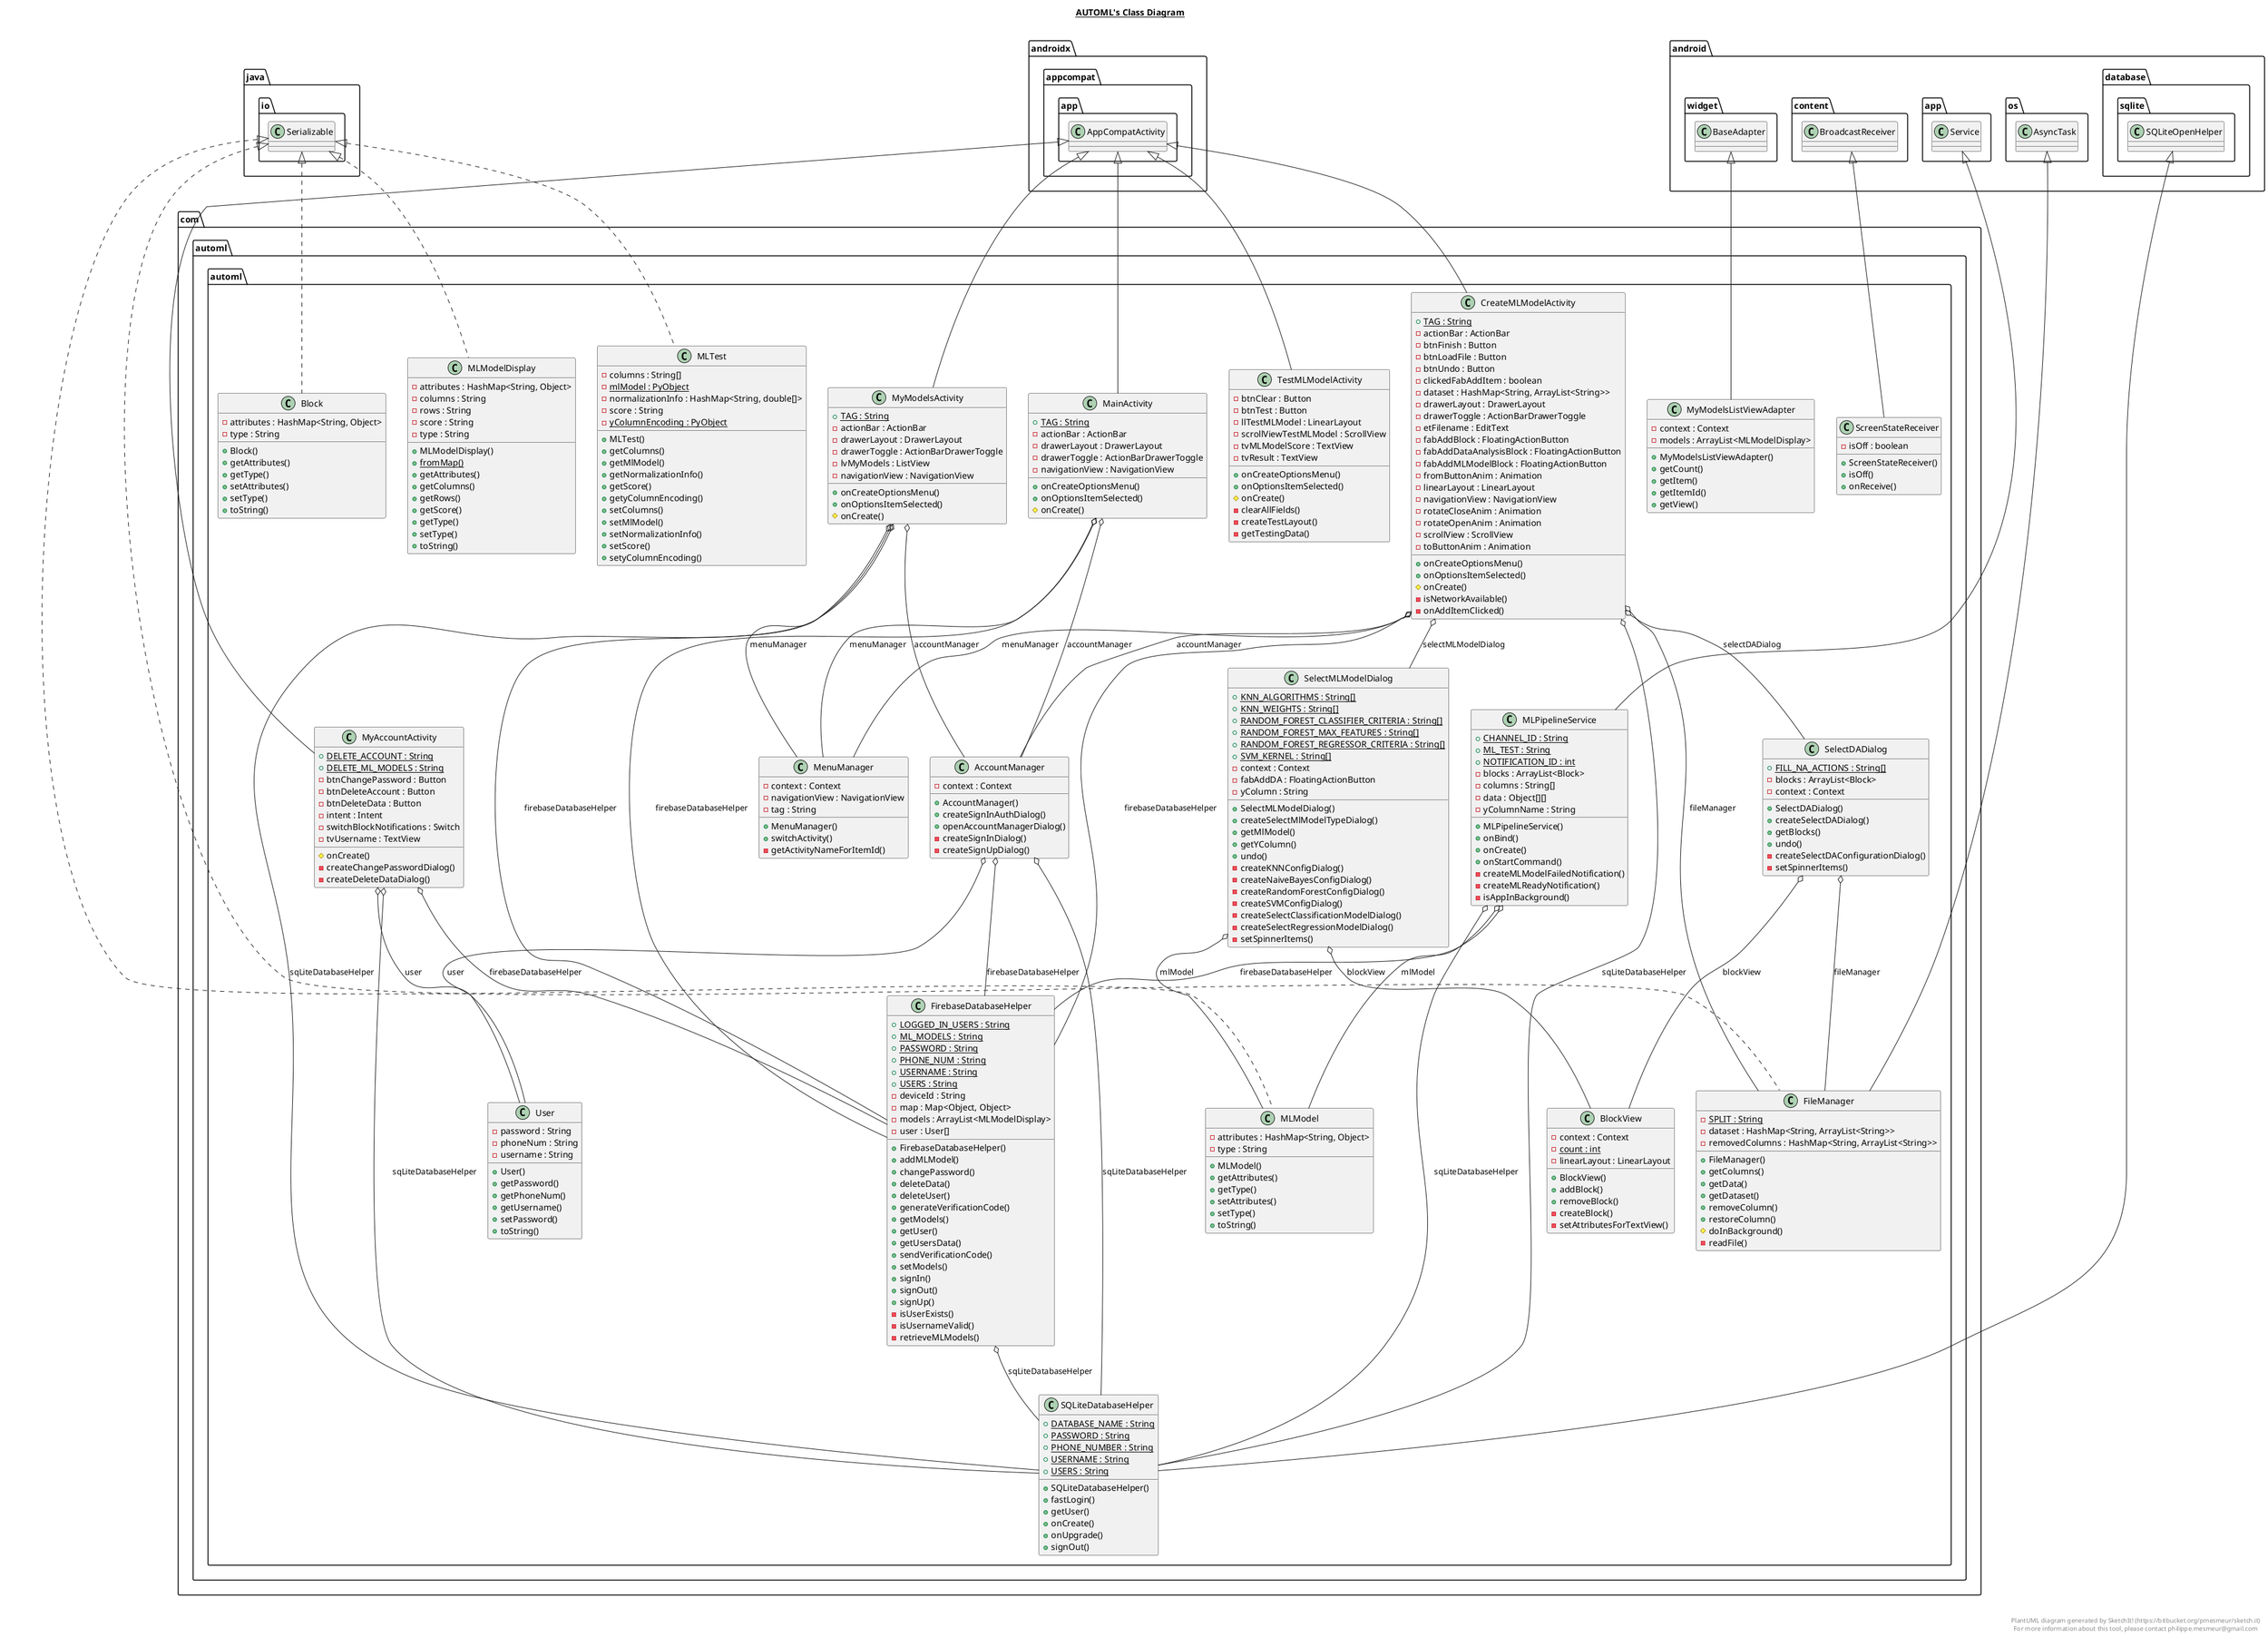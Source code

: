 @startuml

title __AUTOML's Class Diagram__\n

  namespace com.automl.automl {
    class com.automl.automl.AccountManager {
        - context : Context
        + AccountManager()
        + createSignInAuthDialog()
        + openAccountManagerDialog()
        - createSignInDialog()
        - createSignUpDialog()
    }
  }
  

  namespace com.automl.automl {
    class com.automl.automl.Block {
        - attributes : HashMap<String, Object>
        - type : String
        + Block()
        + getAttributes()
        + getType()
        + setAttributes()
        + setType()
        + toString()
    }
  }
  

  namespace com.automl.automl {
    class com.automl.automl.BlockView {
        - context : Context
        {static} - count : int
        - linearLayout : LinearLayout
        + BlockView()
        + addBlock()
        + removeBlock()
        - createBlock()
        - setAttributesForTextView()
    }
  }
  

  namespace com.automl.automl {
    class com.automl.automl.CreateMLModelActivity {
        {static} + TAG : String
        - actionBar : ActionBar
        - btnFinish : Button
        - btnLoadFile : Button
        - btnUndo : Button
        - clickedFabAddItem : boolean
        - dataset : HashMap<String, ArrayList<String>>
        - drawerLayout : DrawerLayout
        - drawerToggle : ActionBarDrawerToggle
        - etFilename : EditText
        - fabAddBlock : FloatingActionButton
        - fabAddDataAnalysisBlock : FloatingActionButton
        - fabAddMLModelBlock : FloatingActionButton
        - fromButtonAnim : Animation
        - linearLayout : LinearLayout
        - navigationView : NavigationView
        - rotateCloseAnim : Animation
        - rotateOpenAnim : Animation
        - scrollView : ScrollView
        - toButtonAnim : Animation
        + onCreateOptionsMenu()
        + onOptionsItemSelected()
        # onCreate()
        - isNetworkAvailable()
        - onAddItemClicked()
    }
  }
  

  namespace com.automl.automl {
    class com.automl.automl.FileManager {
        {static} - SPLIT : String
        - dataset : HashMap<String, ArrayList<String>>
        - removedColumns : HashMap<String, ArrayList<String>>
        + FileManager()
        + getColumns()
        + getData()
        + getDataset()
        + removeColumn()
        + restoreColumn()
        # doInBackground()
        - readFile()
    }
  }
  

  namespace com.automl.automl {
    class com.automl.automl.FirebaseDatabaseHelper {
        {static} + LOGGED_IN_USERS : String
        {static} + ML_MODELS : String
        {static} + PASSWORD : String
        {static} + PHONE_NUM : String
        {static} + USERNAME : String
        {static} + USERS : String
        - deviceId : String
        - map : Map<Object, Object>
        - models : ArrayList<MLModelDisplay>
        - user : User[]
        + FirebaseDatabaseHelper()
        + addMLModel()
        + changePassword()
        + deleteData()
        + deleteUser()
        + generateVerificationCode()
        + getModels()
        + getUser()
        + getUsersData()
        + sendVerificationCode()
        + setModels()
        + signIn()
        + signOut()
        + signUp()
        - isUserExists()
        - isUsernameValid()
        - retrieveMLModels()
    }
  }
  

  namespace com.automl.automl {
    class com.automl.automl.MLModel {
        - attributes : HashMap<String, Object>
        - type : String
        + MLModel()
        + getAttributes()
        + getType()
        + setAttributes()
        + setType()
        + toString()
    }
  }
  

  namespace com.automl.automl {
    class com.automl.automl.MLModelDisplay {
        - attributes : HashMap<String, Object>
        - columns : String
        - rows : String
        - score : String
        - type : String
        + MLModelDisplay()
        {static} + fromMap()
        + getAttributes()
        + getColumns()
        + getRows()
        + getScore()
        + getType()
        + setType()
        + toString()
    }
  }
  

  namespace com.automl.automl {
    class com.automl.automl.MLPipelineService {
        {static} + CHANNEL_ID : String
        {static} + ML_TEST : String
        {static} + NOTIFICATION_ID : int
        - blocks : ArrayList<Block>
        - columns : String[]
        - data : Object[][]
        - yColumnName : String
        + MLPipelineService()
        + onBind()
        + onCreate()
        + onStartCommand()
        - createMLModelFailedNotification()
        - createMLReadyNotification()
        - isAppInBackground()
    }
  }
  

  namespace com.automl.automl {
    class com.automl.automl.MLTest {
        - columns : String[]
        {static} - mlModel : PyObject
        - normalizationInfo : HashMap<String, double[]>
        - score : String
        {static} - yColumnEncoding : PyObject
        + MLTest()
        + getColumns()
        + getMlModel()
        + getNormalizationInfo()
        + getScore()
        + getyColumnEncoding()
        + setColumns()
        + setMlModel()
        + setNormalizationInfo()
        + setScore()
        + setyColumnEncoding()
    }
  }
  

  namespace com.automl.automl {
    class com.automl.automl.MainActivity {
        {static} + TAG : String
        - actionBar : ActionBar
        - drawerLayout : DrawerLayout
        - drawerToggle : ActionBarDrawerToggle
        - navigationView : NavigationView
        + onCreateOptionsMenu()
        + onOptionsItemSelected()
        # onCreate()
    }
  }
  

  namespace com.automl.automl {
    class com.automl.automl.MenuManager {
        - context : Context
        - navigationView : NavigationView
        - tag : String
        + MenuManager()
        + switchActivity()
        - getActivityNameForItemId()
    }
  }
  

  namespace com.automl.automl {
    class com.automl.automl.MyAccountActivity {
        {static} + DELETE_ACCOUNT : String
        {static} + DELETE_ML_MODELS : String
        - btnChangePassword : Button
        - btnDeleteAccount : Button
        - btnDeleteData : Button
        - intent : Intent
        - switchBlockNotifications : Switch
        - tvUsername : TextView
        # onCreate()
        - createChangePasswordDialog()
        - createDeleteDataDialog()
    }
  }
  

  namespace com.automl.automl {
    class com.automl.automl.MyModelsActivity {
        {static} + TAG : String
        - actionBar : ActionBar
        - drawerLayout : DrawerLayout
        - drawerToggle : ActionBarDrawerToggle
        - lvMyModels : ListView
        - navigationView : NavigationView
        + onCreateOptionsMenu()
        + onOptionsItemSelected()
        # onCreate()
    }
  }
  

  namespace com.automl.automl {
    class com.automl.automl.MyModelsListViewAdapter {
        - context : Context
        - models : ArrayList<MLModelDisplay>
        + MyModelsListViewAdapter()
        + getCount()
        + getItem()
        + getItemId()
        + getView()
    }
  }
  

  namespace com.automl.automl {
    class com.automl.automl.SQLiteDatabaseHelper {
        {static} + DATABASE_NAME : String
        {static} + PASSWORD : String
        {static} + PHONE_NUMBER : String
        {static} + USERNAME : String
        {static} + USERS : String
        + SQLiteDatabaseHelper()
        + fastLogin()
        + getUser()
        + onCreate()
        + onUpgrade()
        + signOut()
    }
  }
  

  namespace com.automl.automl {
    class com.automl.automl.ScreenStateReceiver {
        - isOff : boolean
        + ScreenStateReceiver()
        + isOff()
        + onReceive()
    }
  }
  

  namespace com.automl.automl {
    class com.automl.automl.SelectDADialog {
        {static} + FILL_NA_ACTIONS : String[]
        - blocks : ArrayList<Block>
        - context : Context
        + SelectDADialog()
        + createSelectDADialog()
        + getBlocks()
        + undo()
        - createSelectDAConfigurationDialog()
        - setSpinnerItems()
    }
  }
  

  namespace com.automl.automl {
    class com.automl.automl.SelectMLModelDialog {
        {static} + KNN_ALGORITHMS : String[]
        {static} + KNN_WEIGHTS : String[]
        {static} + RANDOM_FOREST_CLASSIFIER_CRITERIA : String[]
        {static} + RANDOM_FOREST_MAX_FEATURES : String[]
        {static} + RANDOM_FOREST_REGRESSOR_CRITERIA : String[]
        {static} + SVM_KERNEL : String[]
        - context : Context
        - fabAddDA : FloatingActionButton
        - yColumn : String
        + SelectMLModelDialog()
        + createSelectMlModelTypeDialog()
        + getMlModel()
        + getYColumn()
        + undo()
        - createKNNConfigDialog()
        - createNaiveBayesConfigDialog()
        - createRandomForestConfigDialog()
        - createSVMConfigDialog()
        - createSelectClassificationModelDialog()
        - createSelectRegressionModelDialog()
        - setSpinnerItems()
    }
  }
  

  namespace com.automl.automl {
    class com.automl.automl.TestMLModelActivity {
        - btnClear : Button
        - btnTest : Button
        - llTestMLModel : LinearLayout
        - scrollViewTestMLModel : ScrollView
        - tvMLModelScore : TextView
        - tvResult : TextView
        + onCreateOptionsMenu()
        + onOptionsItemSelected()
        # onCreate()
        - clearAllFields()
        - createTestLayout()
        - getTestingData()
    }
  }
  

  namespace com.automl.automl {
    class com.automl.automl.User {
        - password : String
        - phoneNum : String
        - username : String
        + User()
        + getPassword()
        + getPhoneNum()
        + getUsername()
        + setPassword()
        + toString()
    }
  }
  

  com.automl.automl.AccountManager o-- com.automl.automl.FirebaseDatabaseHelper : firebaseDatabaseHelper
  com.automl.automl.AccountManager o-- com.automl.automl.SQLiteDatabaseHelper : sqLiteDatabaseHelper
  com.automl.automl.AccountManager o-- com.automl.automl.User : user
  com.automl.automl.Block .up.|> java.io.Serializable
  com.automl.automl.CreateMLModelActivity -up-|> androidx.appcompat.app.AppCompatActivity
  com.automl.automl.CreateMLModelActivity o-- com.automl.automl.AccountManager : accountManager
  com.automl.automl.CreateMLModelActivity o-- com.automl.automl.FileManager : fileManager
  com.automl.automl.CreateMLModelActivity o-- com.automl.automl.FirebaseDatabaseHelper : firebaseDatabaseHelper
  com.automl.automl.CreateMLModelActivity o-- com.automl.automl.MenuManager : menuManager
  com.automl.automl.CreateMLModelActivity o-- com.automl.automl.SelectDADialog : selectDADialog
  com.automl.automl.CreateMLModelActivity o-- com.automl.automl.SelectMLModelDialog : selectMLModelDialog
  com.automl.automl.CreateMLModelActivity o-- com.automl.automl.SQLiteDatabaseHelper : sqLiteDatabaseHelper
  com.automl.automl.FileManager .up.|> java.io.Serializable
  com.automl.automl.FileManager -up-|> android.os.AsyncTask
  com.automl.automl.FirebaseDatabaseHelper o-- com.automl.automl.SQLiteDatabaseHelper : sqLiteDatabaseHelper
  com.automl.automl.MLModel .up.|> java.io.Serializable
  com.automl.automl.MLModelDisplay .up.|> java.io.Serializable
  com.automl.automl.MLPipelineService -up-|> android.app.Service
  com.automl.automl.MLPipelineService o-- com.automl.automl.FirebaseDatabaseHelper : firebaseDatabaseHelper
  com.automl.automl.MLPipelineService o-- com.automl.automl.MLModel : mlModel
  com.automl.automl.MLPipelineService o-- com.automl.automl.SQLiteDatabaseHelper : sqLiteDatabaseHelper
  com.automl.automl.MLTest .up.|> java.io.Serializable
  com.automl.automl.MainActivity -up-|> androidx.appcompat.app.AppCompatActivity
  com.automl.automl.MainActivity o-- com.automl.automl.AccountManager : accountManager
  com.automl.automl.MainActivity o-- com.automl.automl.FirebaseDatabaseHelper : firebaseDatabaseHelper
  com.automl.automl.MainActivity o-- com.automl.automl.MenuManager : menuManager
  com.automl.automl.MyAccountActivity -up-|> androidx.appcompat.app.AppCompatActivity
  com.automl.automl.MyAccountActivity o-- com.automl.automl.FirebaseDatabaseHelper : firebaseDatabaseHelper
  com.automl.automl.MyAccountActivity o-- com.automl.automl.SQLiteDatabaseHelper : sqLiteDatabaseHelper
  com.automl.automl.MyAccountActivity o-- com.automl.automl.User : user
  com.automl.automl.MyModelsActivity -up-|> androidx.appcompat.app.AppCompatActivity
  com.automl.automl.MyModelsActivity o-- com.automl.automl.AccountManager : accountManager
  com.automl.automl.MyModelsActivity o-- com.automl.automl.FirebaseDatabaseHelper : firebaseDatabaseHelper
  com.automl.automl.MyModelsActivity o-- com.automl.automl.MenuManager : menuManager
  com.automl.automl.MyModelsActivity o-- com.automl.automl.SQLiteDatabaseHelper : sqLiteDatabaseHelper
  com.automl.automl.MyModelsListViewAdapter -up-|> android.widget.BaseAdapter
  com.automl.automl.SQLiteDatabaseHelper -up-|> android.database.sqlite.SQLiteOpenHelper
  com.automl.automl.ScreenStateReceiver -up-|> android.content.BroadcastReceiver
  com.automl.automl.SelectDADialog o-- com.automl.automl.BlockView : blockView
  com.automl.automl.SelectDADialog o-- com.automl.automl.FileManager : fileManager
  com.automl.automl.SelectMLModelDialog o-- com.automl.automl.BlockView : blockView
  com.automl.automl.SelectMLModelDialog o-- com.automl.automl.MLModel : mlModel
  com.automl.automl.TestMLModelActivity -up-|> androidx.appcompat.app.AppCompatActivity


right footer


PlantUML diagram generated by SketchIt! (https://bitbucket.org/pmesmeur/sketch.it)
For more information about this tool, please contact philippe.mesmeur@gmail.com
endfooter

@enduml
